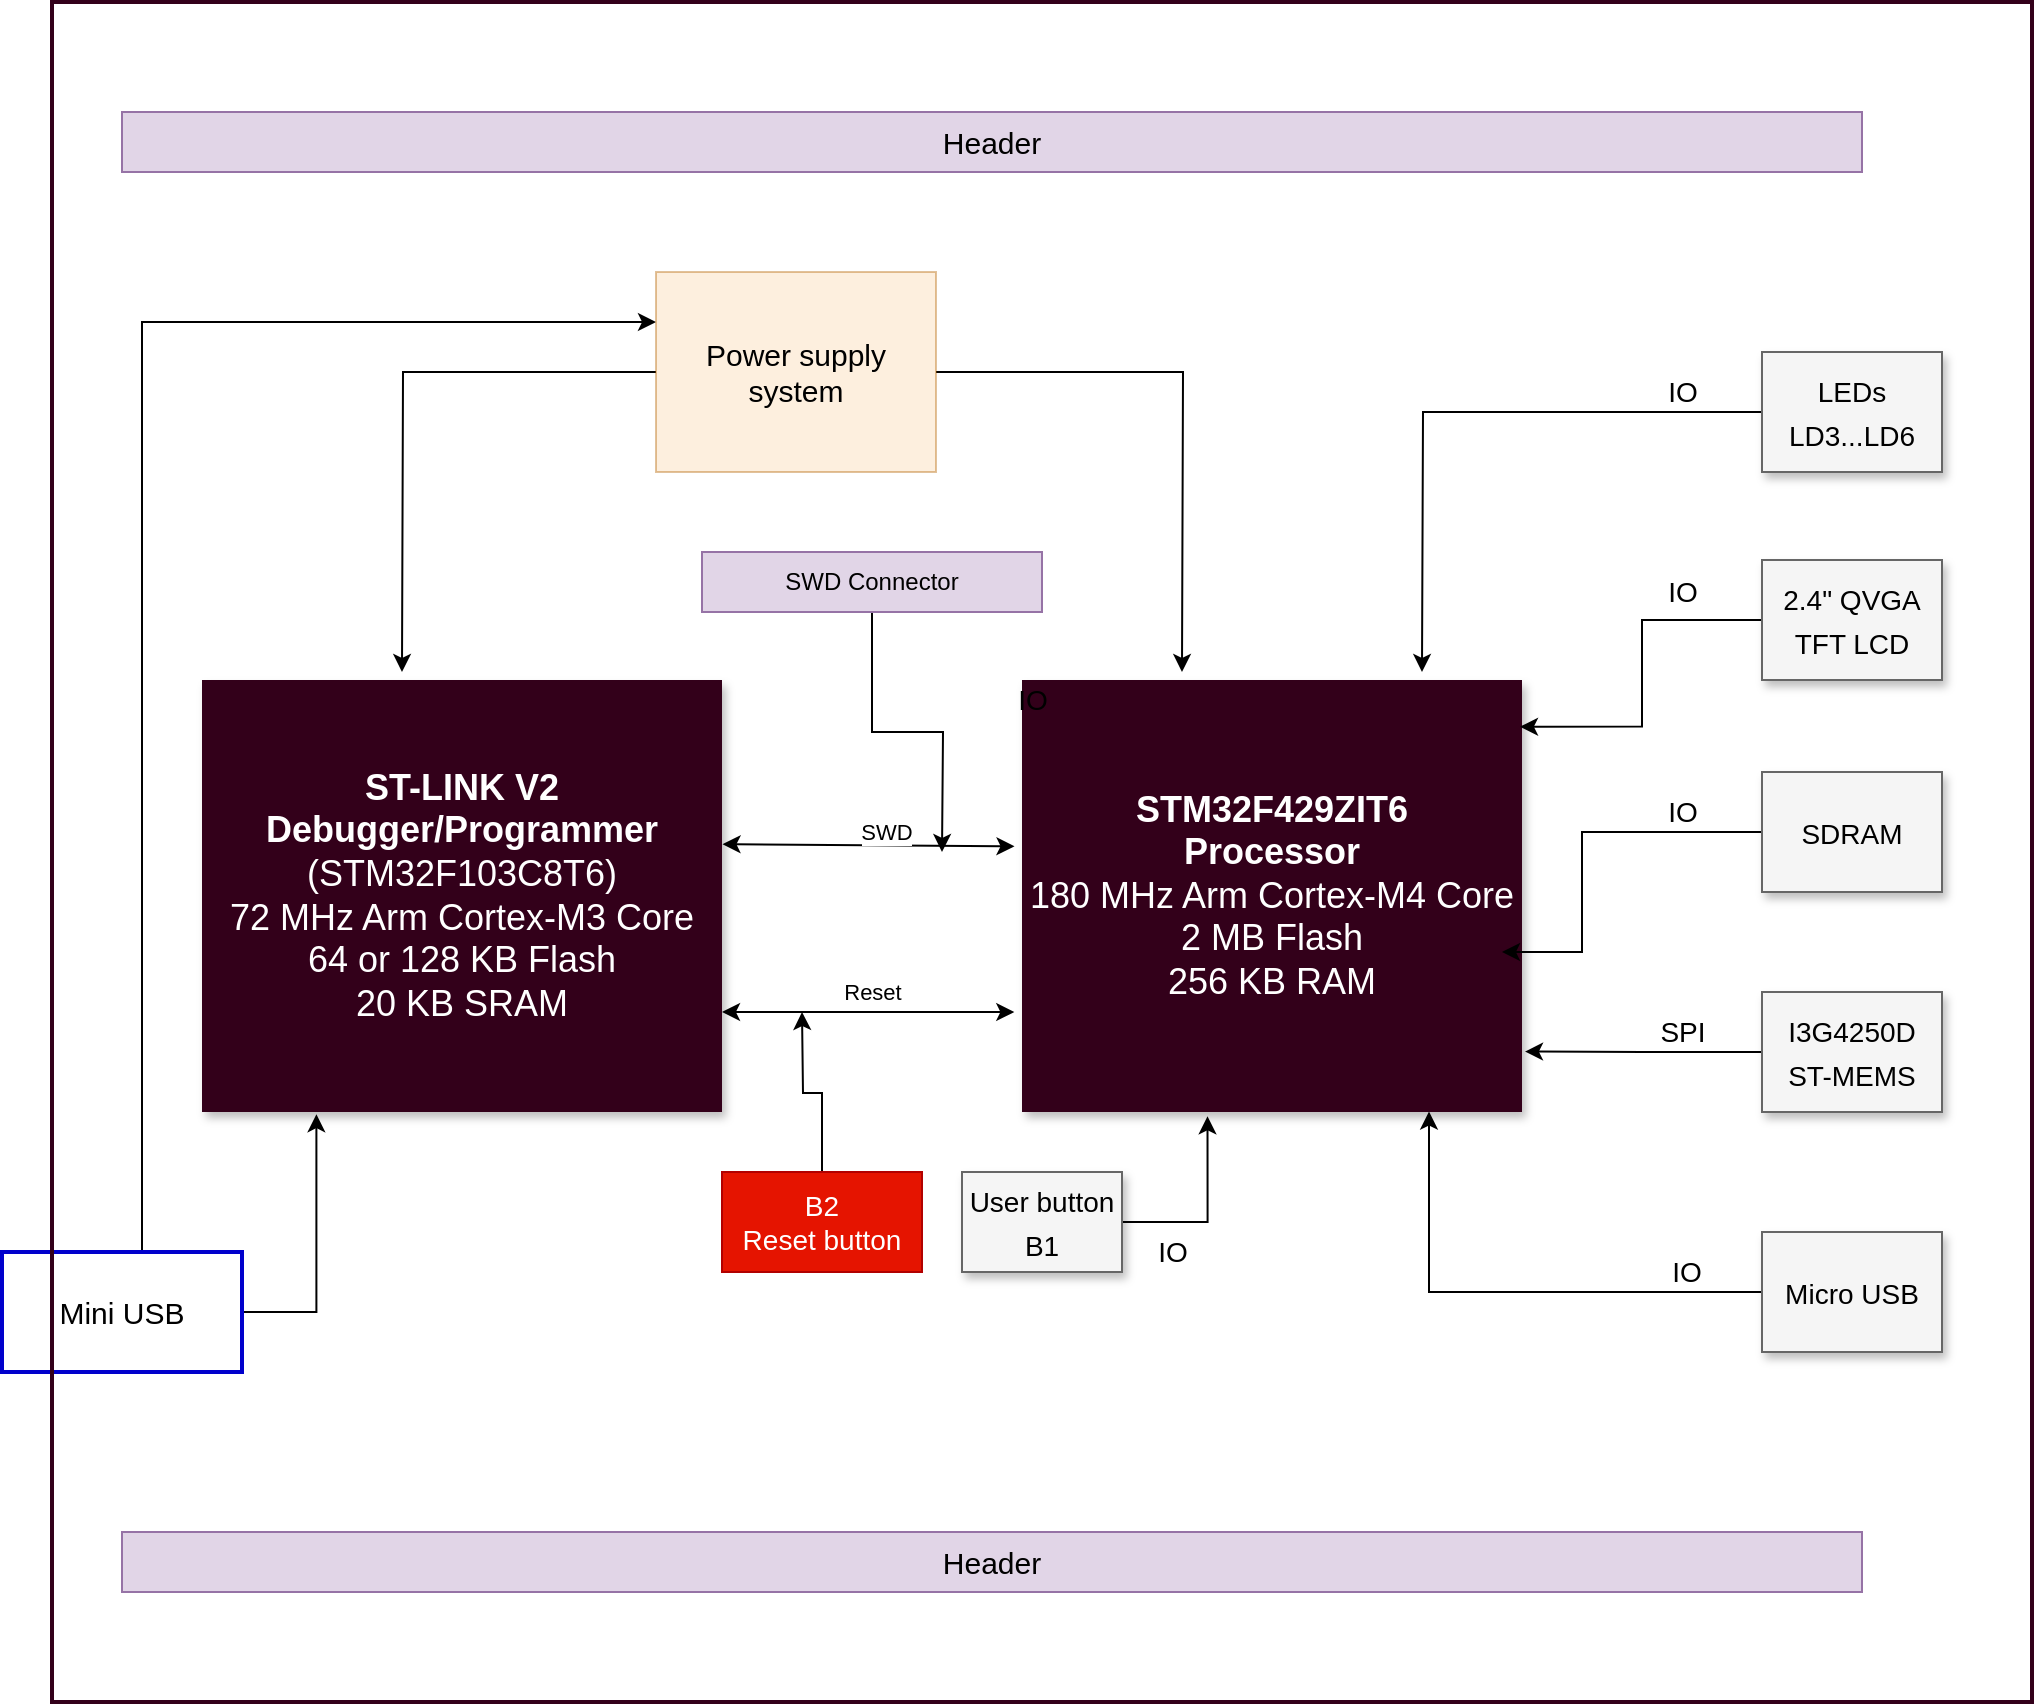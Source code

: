 <mxfile version="17.4.0" type="device"><diagram name="HW_BD" id="90a13364-a465-7bf4-72fc-28e22215d7a0"><mxGraphModel dx="1902" dy="1106" grid="1" gridSize="10" guides="1" tooltips="1" connect="1" arrows="1" fold="1" page="1" pageScale="1.5" pageWidth="1169" pageHeight="826" background="none" math="0" shadow="0"><root><mxCell id="0" style=";html=1;"/><mxCell id="1" style=";html=1;" parent="0"/><mxCell id="3a17f1ce550125da-2" value="&lt;font color=&quot;#ffffff&quot;&gt;&lt;b&gt;STM32F429ZIT6 &lt;br&gt;Processor&lt;/b&gt;&lt;br&gt;180 MHz Arm Cortex-M4 Core&lt;br&gt;&lt;div&gt;2 MB Flash&lt;/div&gt;&lt;div&gt;256 KB RAM&lt;/div&gt;&lt;/font&gt;" style="whiteSpace=wrap;html=1;shadow=1;fontSize=18;fillColor=#33001A;strokeColor=none;" parent="1" vertex="1"><mxGeometry x="830" y="534" width="250" height="216" as="geometry"/></mxCell><mxCell id="ybjgbpLjdoBqUi5vYa6N-4" style="edgeStyle=orthogonalEdgeStyle;rounded=0;orthogonalLoop=1;jettySize=auto;html=1;fontSize=15;entryX=0.371;entryY=1.01;entryDx=0;entryDy=0;entryPerimeter=0;exitX=1;exitY=0.5;exitDx=0;exitDy=0;" parent="1" source="3a17f1ce550125da-8" target="3a17f1ce550125da-2" edge="1"><mxGeometry relative="1" as="geometry"><mxPoint x="920" y="760" as="targetPoint"/></mxGeometry></mxCell><mxCell id="3a17f1ce550125da-8" value="&lt;span style=&quot;font-size: 14px&quot;&gt;User button B1&lt;/span&gt;" style="whiteSpace=wrap;html=1;shadow=1;fontSize=18;fillColor=#f5f5f5;strokeColor=#666666;" parent="1" vertex="1"><mxGeometry x="800" y="780" width="80" height="50" as="geometry"/></mxCell><mxCell id="K4Kmzed5C90jSoVitQeN-8" value="&lt;font style=&quot;font-size: 14px&quot;&gt;IO&lt;/font&gt;" style="text;html=1;align=center;verticalAlign=middle;resizable=0;points=[];autosize=1;strokeColor=none;fillColor=none;" parent="1" vertex="1"><mxGeometry x="820" y="534" width="30" height="20" as="geometry"/></mxCell><mxCell id="K4Kmzed5C90jSoVitQeN-9" value="&lt;font style=&quot;font-size: 14px&quot;&gt;IO&lt;/font&gt;" style="text;html=1;align=center;verticalAlign=middle;resizable=0;points=[];autosize=1;strokeColor=none;fillColor=none;" parent="1" vertex="1"><mxGeometry x="1145" y="380" width="30" height="20" as="geometry"/></mxCell><mxCell id="K4Kmzed5C90jSoVitQeN-10" value="&lt;font style=&quot;font-size: 14px&quot;&gt;IO&lt;/font&gt;" style="text;html=1;align=center;verticalAlign=middle;resizable=0;points=[];autosize=1;strokeColor=none;fillColor=none;" parent="1" vertex="1"><mxGeometry x="890" y="810" width="30" height="20" as="geometry"/></mxCell><mxCell id="K4Kmzed5C90jSoVitQeN-11" value="&lt;font style=&quot;font-size: 14px&quot;&gt;SPI&lt;/font&gt;" style="text;html=1;align=center;verticalAlign=middle;resizable=0;points=[];autosize=1;strokeColor=none;fillColor=none;" parent="1" vertex="1"><mxGeometry x="1140" y="700" width="40" height="20" as="geometry"/></mxCell><mxCell id="4Cki4ELazx2EtnzIMH-j-1" value="&lt;font color=&quot;#ffffff&quot;&gt;&lt;b&gt;ST-LINK V2&lt;br&gt;Debugger/Programmer&lt;/b&gt;&lt;br&gt;(STM32F103C8T6)&lt;br&gt;72 MHz Arm Cortex-M3 Core&lt;br&gt;64 or 128 KB Flash&lt;br&gt;20 KB SRAM&lt;br&gt;&lt;/font&gt;" style="whiteSpace=wrap;html=1;shadow=1;fontSize=18;fillColor=#33001A;strokeColor=none;" parent="1" vertex="1"><mxGeometry x="420" y="534" width="260" height="216" as="geometry"/></mxCell><mxCell id="18WoPmAGHCUh6dnLYNvN-1" value="" style="endArrow=classic;startArrow=classic;html=1;rounded=0;entryX=-0.015;entryY=0.385;entryDx=0;entryDy=0;entryPerimeter=0;exitX=1.001;exitY=0.38;exitDx=0;exitDy=0;exitPerimeter=0;" parent="1" source="4Cki4ELazx2EtnzIMH-j-1" target="3a17f1ce550125da-2" edge="1"><mxGeometry width="50" height="50" relative="1" as="geometry"><mxPoint x="700" y="650" as="sourcePoint"/><mxPoint x="790" y="650" as="targetPoint"/></mxGeometry></mxCell><mxCell id="18WoPmAGHCUh6dnLYNvN-2" value="SWD" style="edgeLabel;html=1;align=center;verticalAlign=middle;resizable=0;points=[];" parent="18WoPmAGHCUh6dnLYNvN-1" vertex="1" connectable="0"><mxGeometry x="0.553" y="1" relative="1" as="geometry"><mxPoint x="-32" y="-6" as="offset"/></mxGeometry></mxCell><mxCell id="EiyW6aFqHj-w9nUwdHNc-1" value="" style="endArrow=classic;startArrow=classic;html=1;rounded=0;exitX=1.001;exitY=0.542;exitDx=0;exitDy=0;entryX=-0.015;entryY=0.542;entryDx=0;entryDy=0;exitPerimeter=0;entryPerimeter=0;" parent="1" edge="1"><mxGeometry width="50" height="50" relative="1" as="geometry"><mxPoint x="680.0" y="700.002" as="sourcePoint"/><mxPoint x="826.16" y="700.002" as="targetPoint"/><Array as="points"><mxPoint x="760" y="700"/></Array></mxGeometry></mxCell><mxCell id="EiyW6aFqHj-w9nUwdHNc-2" value="Reset" style="edgeLabel;html=1;align=center;verticalAlign=middle;resizable=0;points=[];" parent="EiyW6aFqHj-w9nUwdHNc-1" vertex="1" connectable="0"><mxGeometry x="0.553" y="1" relative="1" as="geometry"><mxPoint x="-39" y="-9" as="offset"/></mxGeometry></mxCell><mxCell id="i6nfOpbqJ8M_nKJqEIvN-2" style="edgeStyle=orthogonalEdgeStyle;rounded=0;orthogonalLoop=1;jettySize=auto;html=1;" parent="1" source="i6nfOpbqJ8M_nKJqEIvN-1" edge="1"><mxGeometry relative="1" as="geometry"><mxPoint x="720" y="700" as="targetPoint"/></mxGeometry></mxCell><mxCell id="i6nfOpbqJ8M_nKJqEIvN-1" value="&lt;font style=&quot;font-size: 14px&quot;&gt;B2&lt;br&gt;Reset button&lt;/font&gt;" style="rounded=0;whiteSpace=wrap;html=1;fillColor=#e51400;fontColor=#ffffff;strokeColor=#B20000;" parent="1" vertex="1"><mxGeometry x="680" y="780" width="100" height="50" as="geometry"/></mxCell><mxCell id="9dwvbriPWmQWaeIrnqct-3" style="edgeStyle=orthogonalEdgeStyle;rounded=0;orthogonalLoop=1;jettySize=auto;html=1;fontSize=15;" parent="1" source="i6nfOpbqJ8M_nKJqEIvN-3" edge="1"><mxGeometry relative="1" as="geometry"><mxPoint x="1030" y="530" as="targetPoint"/></mxGeometry></mxCell><mxCell id="i6nfOpbqJ8M_nKJqEIvN-3" value="&lt;span style=&quot;font-size: 14px&quot;&gt;LEDs&lt;br&gt;LD3...LD6&lt;br&gt;&lt;/span&gt;" style="whiteSpace=wrap;html=1;shadow=1;fontSize=18;fillColor=#f5f5f5;strokeColor=#666666;" parent="1" vertex="1"><mxGeometry x="1200" y="370" width="90" height="60" as="geometry"/></mxCell><mxCell id="9dwvbriPWmQWaeIrnqct-4" style="edgeStyle=orthogonalEdgeStyle;rounded=0;orthogonalLoop=1;jettySize=auto;html=1;exitX=0;exitY=0.5;exitDx=0;exitDy=0;entryX=0.996;entryY=0.108;entryDx=0;entryDy=0;entryPerimeter=0;fontSize=15;" parent="1" source="i6nfOpbqJ8M_nKJqEIvN-4" target="3a17f1ce550125da-2" edge="1"><mxGeometry relative="1" as="geometry"/></mxCell><mxCell id="i6nfOpbqJ8M_nKJqEIvN-4" value="&lt;div&gt;&lt;span style=&quot;font-size: 14px&quot;&gt;2.4&quot; QVGA&lt;/span&gt;&lt;/div&gt;&lt;div&gt;&lt;span style=&quot;font-size: 14px&quot;&gt;TFT LCD&lt;/span&gt;&lt;/div&gt;" style="whiteSpace=wrap;html=1;shadow=1;fontSize=18;fillColor=#f5f5f5;strokeColor=#666666;" parent="1" vertex="1"><mxGeometry x="1200" y="474" width="90" height="60" as="geometry"/></mxCell><mxCell id="9dwvbriPWmQWaeIrnqct-5" style="edgeStyle=orthogonalEdgeStyle;rounded=0;orthogonalLoop=1;jettySize=auto;html=1;fontSize=15;exitX=0;exitY=0.5;exitDx=0;exitDy=0;" parent="1" source="i6nfOpbqJ8M_nKJqEIvN-5" edge="1"><mxGeometry relative="1" as="geometry"><mxPoint x="1070" y="670" as="targetPoint"/><Array as="points"><mxPoint x="1110" y="610"/><mxPoint x="1110" y="670"/></Array></mxGeometry></mxCell><mxCell id="i6nfOpbqJ8M_nKJqEIvN-5" value="&lt;span style=&quot;font-size: 14px&quot;&gt;SDRAM&lt;/span&gt;" style="whiteSpace=wrap;html=1;shadow=1;fontSize=18;fillColor=#f5f5f5;strokeColor=#666666;" parent="1" vertex="1"><mxGeometry x="1200" y="580" width="90" height="60" as="geometry"/></mxCell><mxCell id="9dwvbriPWmQWaeIrnqct-13" style="edgeStyle=orthogonalEdgeStyle;rounded=0;orthogonalLoop=1;jettySize=auto;html=1;entryX=1.006;entryY=0.86;entryDx=0;entryDy=0;entryPerimeter=0;fontSize=15;" parent="1" source="i6nfOpbqJ8M_nKJqEIvN-6" target="3a17f1ce550125da-2" edge="1"><mxGeometry relative="1" as="geometry"/></mxCell><mxCell id="i6nfOpbqJ8M_nKJqEIvN-6" value="&lt;span style=&quot;font-size: 14px&quot;&gt;I3G4250D&lt;br&gt;ST-MEMS&lt;br&gt;&lt;/span&gt;" style="whiteSpace=wrap;html=1;shadow=1;fontSize=18;fillColor=#f5f5f5;strokeColor=#666666;" parent="1" vertex="1"><mxGeometry x="1200" y="690" width="90" height="60" as="geometry"/></mxCell><mxCell id="Iw52O71iC4DMF-K1wBYt-2" value="&lt;font style=&quot;font-size: 15px&quot;&gt;Header&lt;/font&gt;" style="rounded=0;whiteSpace=wrap;html=1;fillColor=#e1d5e7;strokeColor=#9673a6;" parent="1" vertex="1"><mxGeometry x="380" y="960" width="870" height="30" as="geometry"/></mxCell><mxCell id="Iw52O71iC4DMF-K1wBYt-4" value="&lt;font style=&quot;font-size: 15px&quot;&gt;Header&lt;/font&gt;" style="rounded=0;whiteSpace=wrap;html=1;fillColor=#e1d5e7;strokeColor=#9673a6;" parent="1" vertex="1"><mxGeometry x="380" y="250" width="870" height="30" as="geometry"/></mxCell><mxCell id="ybjgbpLjdoBqUi5vYa6N-5" style="edgeStyle=orthogonalEdgeStyle;rounded=0;orthogonalLoop=1;jettySize=auto;html=1;entryX=0.22;entryY=1.005;entryDx=0;entryDy=0;entryPerimeter=0;fontSize=15;exitX=1;exitY=0.5;exitDx=0;exitDy=0;" parent="1" source="R6KfCRbhe_ZSwzpNXDNj-1" target="4Cki4ELazx2EtnzIMH-j-1" edge="1"><mxGeometry relative="1" as="geometry"/></mxCell><mxCell id="ybjgbpLjdoBqUi5vYa6N-8" style="edgeStyle=orthogonalEdgeStyle;rounded=0;orthogonalLoop=1;jettySize=auto;html=1;entryX=0;entryY=0.25;entryDx=0;entryDy=0;fontSize=15;" parent="1" source="R6KfCRbhe_ZSwzpNXDNj-1" target="96RHu76pSK_LYtGCnDQe-1" edge="1"><mxGeometry relative="1" as="geometry"><Array as="points"><mxPoint x="390" y="355"/></Array></mxGeometry></mxCell><mxCell id="R6KfCRbhe_ZSwzpNXDNj-1" value="&lt;font style=&quot;font-size: 15px&quot;&gt;Mini USB&lt;/font&gt;" style="rounded=0;whiteSpace=wrap;html=1;strokeColor=#0000CC;strokeWidth=2;" parent="1" vertex="1"><mxGeometry x="320" y="820" width="120" height="60" as="geometry"/></mxCell><mxCell id="9dwvbriPWmQWaeIrnqct-6" style="edgeStyle=orthogonalEdgeStyle;rounded=0;orthogonalLoop=1;jettySize=auto;html=1;fontSize=15;" parent="1" source="9dwvbriPWmQWaeIrnqct-1" edge="1"><mxGeometry relative="1" as="geometry"><mxPoint x="790" y="620" as="targetPoint"/></mxGeometry></mxCell><mxCell id="9dwvbriPWmQWaeIrnqct-1" value="SWD Connector" style="rounded=0;whiteSpace=wrap;html=1;fillColor=#e1d5e7;strokeColor=#9673a6;" parent="1" vertex="1"><mxGeometry x="670" y="470" width="170" height="30" as="geometry"/></mxCell><mxCell id="9dwvbriPWmQWaeIrnqct-9" value="&lt;font style=&quot;font-size: 14px&quot;&gt;IO&lt;/font&gt;" style="text;html=1;align=center;verticalAlign=middle;resizable=0;points=[];autosize=1;strokeColor=none;fillColor=none;" parent="1" vertex="1"><mxGeometry x="1145" y="590" width="30" height="20" as="geometry"/></mxCell><mxCell id="9dwvbriPWmQWaeIrnqct-10" value="&lt;font style=&quot;font-size: 14px&quot;&gt;IO&lt;/font&gt;" style="text;html=1;align=center;verticalAlign=middle;resizable=0;points=[];autosize=1;strokeColor=none;fillColor=none;" parent="1" vertex="1"><mxGeometry x="1145" y="480" width="30" height="20" as="geometry"/></mxCell><mxCell id="9dwvbriPWmQWaeIrnqct-12" style="edgeStyle=orthogonalEdgeStyle;rounded=0;orthogonalLoop=1;jettySize=auto;html=1;entryX=0.814;entryY=0.999;entryDx=0;entryDy=0;entryPerimeter=0;fontSize=15;" parent="1" source="9dwvbriPWmQWaeIrnqct-11" target="3a17f1ce550125da-2" edge="1"><mxGeometry relative="1" as="geometry"/></mxCell><mxCell id="9dwvbriPWmQWaeIrnqct-14" value="IO" style="edgeLabel;html=1;align=center;verticalAlign=middle;resizable=0;points=[];fontSize=14;" parent="9dwvbriPWmQWaeIrnqct-12" vertex="1" connectable="0"><mxGeometry x="-0.568" y="-2" relative="1" as="geometry"><mxPoint x="17" y="-8" as="offset"/></mxGeometry></mxCell><mxCell id="9dwvbriPWmQWaeIrnqct-11" value="&lt;span style=&quot;font-size: 14px&quot;&gt;Micro USB&lt;/span&gt;" style="whiteSpace=wrap;html=1;shadow=1;fontSize=18;fillColor=#f5f5f5;strokeColor=#666666;" parent="1" vertex="1"><mxGeometry x="1200" y="810" width="90" height="60" as="geometry"/></mxCell><mxCell id="x8QQAybcvVOk967S6rze-1" value="" style="rounded=0;whiteSpace=wrap;html=1;fontSize=14;fontColor=#FFFFFF;strokeColor=#33001A;fillColor=none;strokeWidth=2;" parent="1" vertex="1"><mxGeometry x="345" y="195" width="990" height="850" as="geometry"/></mxCell><mxCell id="ybjgbpLjdoBqUi5vYa6N-6" style="edgeStyle=orthogonalEdgeStyle;rounded=0;orthogonalLoop=1;jettySize=auto;html=1;fontSize=15;" parent="1" source="96RHu76pSK_LYtGCnDQe-1" edge="1"><mxGeometry relative="1" as="geometry"><mxPoint x="520" y="530" as="targetPoint"/></mxGeometry></mxCell><mxCell id="ybjgbpLjdoBqUi5vYa6N-7" style="edgeStyle=orthogonalEdgeStyle;rounded=0;orthogonalLoop=1;jettySize=auto;html=1;fontSize=15;" parent="1" source="96RHu76pSK_LYtGCnDQe-1" edge="1"><mxGeometry relative="1" as="geometry"><mxPoint x="910" y="530" as="targetPoint"/></mxGeometry></mxCell><mxCell id="96RHu76pSK_LYtGCnDQe-1" value="&lt;font style=&quot;font-size: 15px&quot;&gt;Power supply&lt;br&gt;system&lt;/font&gt;" style="rounded=0;whiteSpace=wrap;html=1;fillColor=#fad7ac;strokeColor=#b46504;gradientColor=none;opacity=40;" parent="1" vertex="1"><mxGeometry x="647" y="330" width="140" height="100" as="geometry"/></mxCell></root></mxGraphModel></diagram></mxfile>